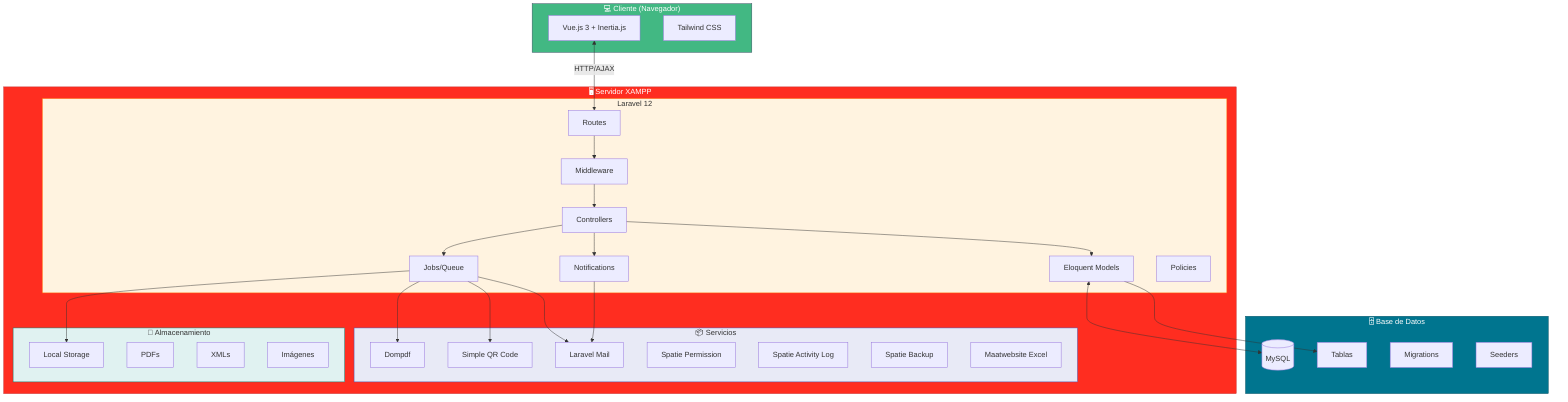 ﻿graph TB
    subgraph Cliente["💻 Cliente (Navegador)"]
        UI[Vue.js 3 + Inertia.js]
        CSS[Tailwind CSS]
    end
    
    subgraph Servidor["🖥️ Servidor XAMPP"]
        subgraph Laravel["Laravel 12"]
            Routes[Routes]
            Controllers[Controllers]
            Models[Eloquent Models]
            Jobs[Jobs/Queue]
            Notifications[Notifications]
            Middleware[Middleware]
            Policies[Policies]
        end
        
        subgraph Servicios["📦 Servicios"]
            PDF[Dompdf]
            QR[Simple QR Code]
            Mail[Laravel Mail]
            Permission[Spatie Permission]
            ActivityLog[Spatie Activity Log]
            Backup[Spatie Backup]
            Excel[Maatwebsite Excel]
        end
        
        subgraph Storage["💾 Almacenamiento"]
            FileSystem[Local Storage]
            PDFs[PDFs]
            XMLs[XMLs]
            Images[Imágenes]
        end
    end
    
    subgraph Database["🗄️ Base de Datos"]
        MySQL[(MySQL)]
        Tables[Tablas]
        Migrations[Migrations]
        Seeders[Seeders]
    end
    
    UI <-->|HTTP/AJAX| Routes
    Routes --> Middleware
    Middleware --> Controllers
    Controllers --> Models
    Controllers --> Jobs
    Controllers --> Notifications
    Models <--> MySQL
    Jobs --> PDF
    Jobs --> QR
    Jobs --> Mail
    Notifications --> Mail
    Jobs --> FileSystem
    Models --> Tables
    
    style Cliente fill:#42b883,stroke:#35495e,color:#fff
    style Servidor fill:#ff2d20,stroke:#c62828,color:#fff
    style Database fill:#00758f,stroke:#004d61,color:#fff
    style Laravel fill:#fff3e0,stroke:#ff6f00
    style Servicios fill:#e8eaf6,stroke:#3f51b5
    style Storage fill:#e0f2f1,stroke:#00796b